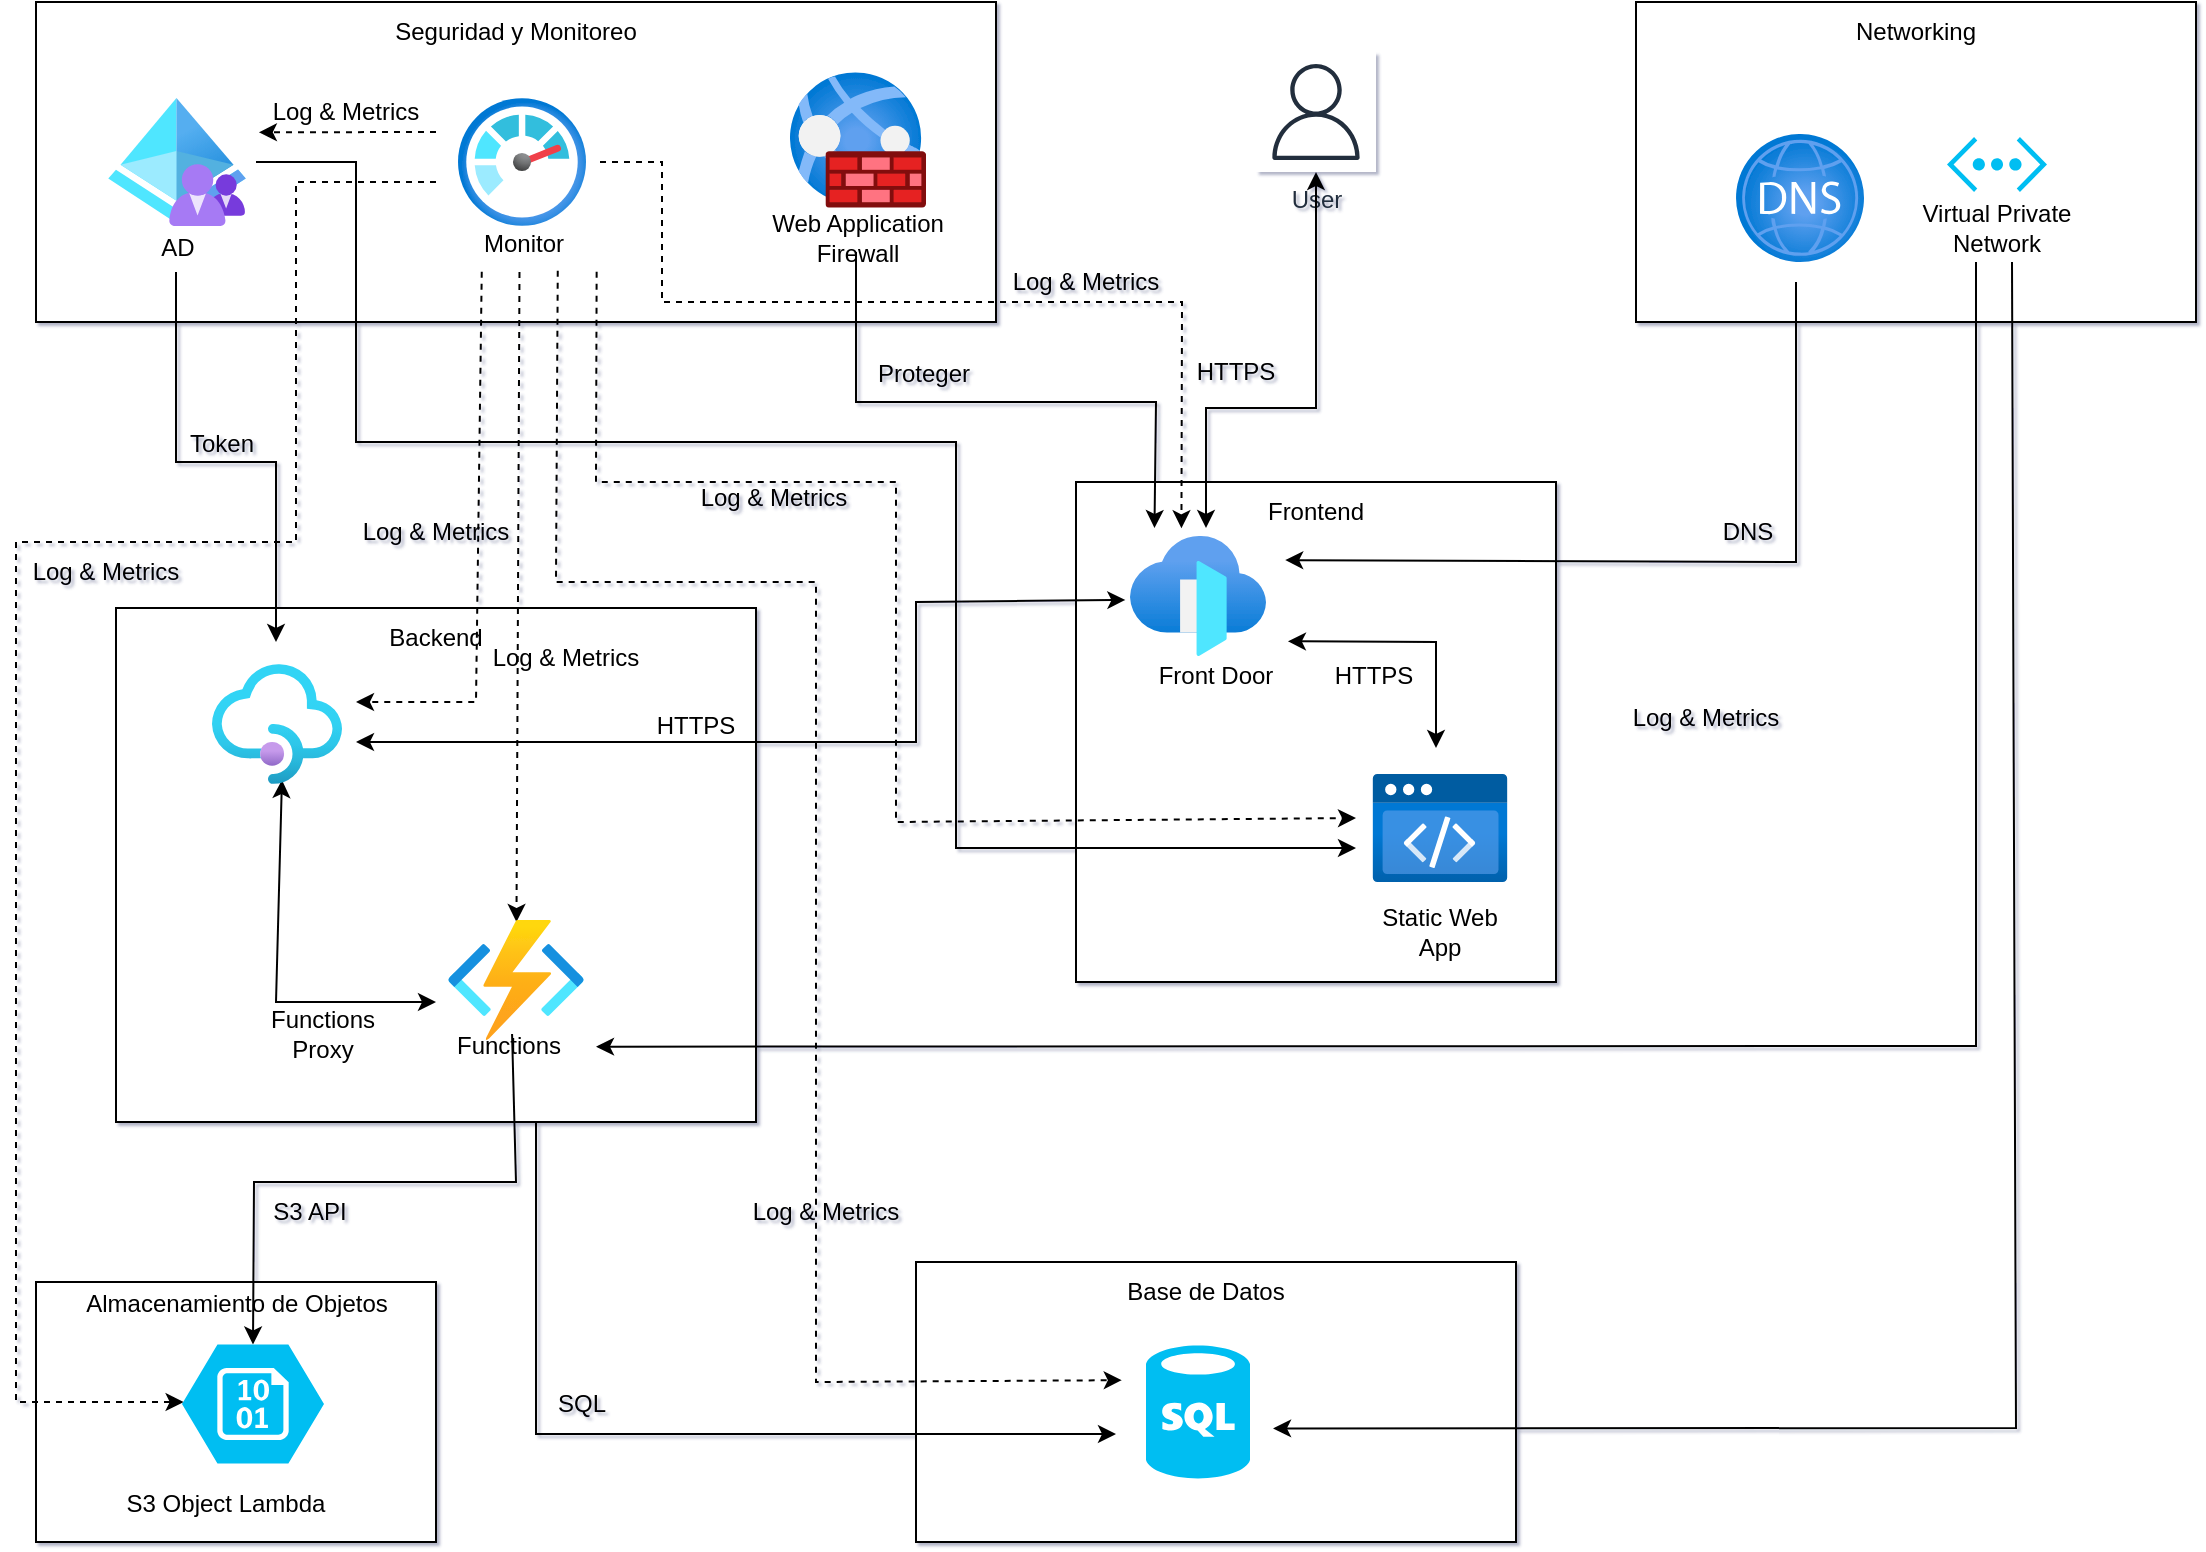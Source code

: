 <mxfile version="24.7.16">
  <diagram name="Página-1" id="vrPS4DHkUxQbU-zEVjUs">
    <mxGraphModel dx="1619" dy="749" grid="0" gridSize="10" guides="1" tooltips="1" connect="1" arrows="1" fold="1" page="1" pageScale="1" pageWidth="1169" pageHeight="827" background="#FFFFFF" math="0" shadow="1">
      <root>
        <mxCell id="0" />
        <mxCell id="1" parent="0" />
        <mxCell id="qP-1R-feA82Y-g06vh5o-49" value="" style="rounded=0;whiteSpace=wrap;html=1;" parent="1" vertex="1">
          <mxGeometry x="51" y="40" width="480" height="160" as="geometry" />
        </mxCell>
        <mxCell id="qP-1R-feA82Y-g06vh5o-53" value="Seguridad y Monitoreo" style="text;html=1;align=center;verticalAlign=middle;whiteSpace=wrap;rounded=0;" parent="1" vertex="1">
          <mxGeometry x="211" y="40" width="160" height="30" as="geometry" />
        </mxCell>
        <mxCell id="qP-1R-feA82Y-g06vh5o-54" value="Token" style="text;html=1;align=center;verticalAlign=middle;whiteSpace=wrap;rounded=0;" parent="1" vertex="1">
          <mxGeometry x="114" y="246" width="60" height="30" as="geometry" />
        </mxCell>
        <mxCell id="qP-1R-feA82Y-g06vh5o-55" value="Log &amp;amp; Metrics" style="text;html=1;align=center;verticalAlign=middle;whiteSpace=wrap;rounded=0;" parent="1" vertex="1">
          <mxGeometry x="40.5" y="310" width="90" height="30" as="geometry" />
        </mxCell>
        <mxCell id="qP-1R-feA82Y-g06vh5o-56" value="Log &amp;amp; Metrics" style="text;html=1;align=center;verticalAlign=middle;whiteSpace=wrap;rounded=0;" parent="1" vertex="1">
          <mxGeometry x="206" y="290" width="90" height="30" as="geometry" />
        </mxCell>
        <mxCell id="qP-1R-feA82Y-g06vh5o-57" value="" style="rounded=0;whiteSpace=wrap;html=1;" parent="1" vertex="1">
          <mxGeometry x="91" y="343" width="320" height="257" as="geometry" />
        </mxCell>
        <mxCell id="qP-1R-feA82Y-g06vh5o-60" value="" style="rounded=0;whiteSpace=wrap;html=1;" parent="1" vertex="1">
          <mxGeometry x="51" y="680" width="200" height="130" as="geometry" />
        </mxCell>
        <mxCell id="qP-1R-feA82Y-g06vh5o-62" value="S3 API" style="text;html=1;align=center;verticalAlign=middle;whiteSpace=wrap;rounded=0;" parent="1" vertex="1">
          <mxGeometry x="143" y="630" width="90" height="30" as="geometry" />
        </mxCell>
        <mxCell id="qP-1R-feA82Y-g06vh5o-63" value="" style="rounded=0;whiteSpace=wrap;html=1;" parent="1" vertex="1">
          <mxGeometry x="851" y="40" width="280" height="160" as="geometry" />
        </mxCell>
        <mxCell id="qP-1R-feA82Y-g06vh5o-66" value="Networking" style="text;html=1;align=center;verticalAlign=middle;whiteSpace=wrap;rounded=0;" parent="1" vertex="1">
          <mxGeometry x="961" y="40" width="60" height="30" as="geometry" />
        </mxCell>
        <mxCell id="qP-1R-feA82Y-g06vh5o-67" value="" style="rounded=0;whiteSpace=wrap;html=1;" parent="1" vertex="1">
          <mxGeometry x="571" y="280" width="240" height="250" as="geometry" />
        </mxCell>
        <mxCell id="qP-1R-feA82Y-g06vh5o-70" value="" style="rounded=0;whiteSpace=wrap;html=1;" parent="1" vertex="1">
          <mxGeometry x="491" y="670" width="300" height="140" as="geometry" />
        </mxCell>
        <mxCell id="qP-1R-feA82Y-g06vh5o-72" value="SQL" style="text;html=1;align=center;verticalAlign=middle;whiteSpace=wrap;rounded=0;" parent="1" vertex="1">
          <mxGeometry x="294" y="726" width="60" height="30" as="geometry" />
        </mxCell>
        <mxCell id="qP-1R-feA82Y-g06vh5o-73" value="Base de Datos" style="text;html=1;align=center;verticalAlign=middle;whiteSpace=wrap;rounded=0;" parent="1" vertex="1">
          <mxGeometry x="591" y="670" width="90" height="30" as="geometry" />
        </mxCell>
        <mxCell id="qP-1R-feA82Y-g06vh5o-74" value="S3 Object Lambda" style="text;html=1;align=center;verticalAlign=middle;whiteSpace=wrap;rounded=0;" parent="1" vertex="1">
          <mxGeometry x="81" y="776" width="130" height="30" as="geometry" />
        </mxCell>
        <mxCell id="qP-1R-feA82Y-g06vh5o-75" value="Almacenamiento de Objetos" style="text;html=1;align=center;verticalAlign=middle;whiteSpace=wrap;rounded=0;" parent="1" vertex="1">
          <mxGeometry x="68.5" y="676" width="165" height="30" as="geometry" />
        </mxCell>
        <mxCell id="qP-1R-feA82Y-g06vh5o-76" value="Frontend" style="text;html=1;align=center;verticalAlign=middle;whiteSpace=wrap;rounded=0;" parent="1" vertex="1">
          <mxGeometry x="661" y="280" width="60" height="30" as="geometry" />
        </mxCell>
        <mxCell id="qP-1R-feA82Y-g06vh5o-77" value="Static Web App" style="text;html=1;align=center;verticalAlign=middle;whiteSpace=wrap;rounded=0;strokeColor=none;strokeWidth=1;fontStyle=0" parent="1" vertex="1">
          <mxGeometry x="723" y="490" width="60" height="30" as="geometry" />
        </mxCell>
        <mxCell id="qP-1R-feA82Y-g06vh5o-78" value="HTTPS" style="text;html=1;align=center;verticalAlign=middle;whiteSpace=wrap;rounded=0;" parent="1" vertex="1">
          <mxGeometry x="351" y="387" width="60" height="30" as="geometry" />
        </mxCell>
        <mxCell id="qP-1R-feA82Y-g06vh5o-79" value="HTTPS" style="text;html=1;align=center;verticalAlign=middle;whiteSpace=wrap;rounded=0;" parent="1" vertex="1">
          <mxGeometry x="690" y="362" width="60" height="30" as="geometry" />
        </mxCell>
        <mxCell id="qP-1R-feA82Y-g06vh5o-80" value="DNS" style="text;html=1;align=center;verticalAlign=middle;whiteSpace=wrap;rounded=0;" parent="1" vertex="1">
          <mxGeometry x="877" y="290" width="60" height="30" as="geometry" />
        </mxCell>
        <mxCell id="qP-1R-feA82Y-g06vh5o-81" value="Proteger" style="text;html=1;align=center;verticalAlign=middle;whiteSpace=wrap;rounded=0;" parent="1" vertex="1">
          <mxGeometry x="465" y="211" width="60" height="30" as="geometry" />
        </mxCell>
        <mxCell id="qP-1R-feA82Y-g06vh5o-83" value="Log &amp;amp; Metrics" style="text;html=1;align=center;verticalAlign=middle;whiteSpace=wrap;rounded=0;" parent="1" vertex="1">
          <mxGeometry x="841" y="383" width="90" height="30" as="geometry" />
        </mxCell>
        <mxCell id="qP-1R-feA82Y-g06vh5o-85" value="Backend" style="text;html=1;align=center;verticalAlign=middle;whiteSpace=wrap;rounded=0;" parent="1" vertex="1">
          <mxGeometry x="221" y="343" width="60" height="30" as="geometry" />
        </mxCell>
        <mxCell id="qP-1R-feA82Y-g06vh5o-86" style="edgeStyle=none;rounded=0;orthogonalLoop=1;jettySize=auto;html=1;" parent="1" edge="1">
          <mxGeometry relative="1" as="geometry">
            <Array as="points">
              <mxPoint x="121" y="270" />
              <mxPoint x="171" y="270" />
            </Array>
            <mxPoint x="121" y="175" as="sourcePoint" />
            <mxPoint x="171" y="360" as="targetPoint" />
          </mxGeometry>
        </mxCell>
        <mxCell id="qP-1R-feA82Y-g06vh5o-90" value="" style="endArrow=classic;html=1;rounded=0;exitX=0.471;exitY=0.95;exitDx=0;exitDy=0;exitPerimeter=0;entryX=0.5;entryY=0;entryDx=0;entryDy=0;entryPerimeter=0;" parent="1" source="-OLmonNR6ef6LMbNB5sj-6" target="-OLmonNR6ef6LMbNB5sj-7" edge="1">
          <mxGeometry width="50" height="50" relative="1" as="geometry">
            <mxPoint x="291" y="600" as="sourcePoint" />
            <mxPoint x="151" y="701" as="targetPoint" />
            <Array as="points">
              <mxPoint x="291" y="630" />
              <mxPoint x="160" y="630" />
            </Array>
          </mxGeometry>
        </mxCell>
        <mxCell id="qP-1R-feA82Y-g06vh5o-91" value="" style="endArrow=classic;html=1;rounded=0;exitX=0.625;exitY=1;exitDx=0;exitDy=0;exitPerimeter=0;" parent="1" edge="1">
          <mxGeometry width="50" height="50" relative="1" as="geometry">
            <mxPoint x="301" y="600" as="sourcePoint" />
            <mxPoint x="591" y="756" as="targetPoint" />
            <Array as="points">
              <mxPoint x="301" y="756" />
            </Array>
          </mxGeometry>
        </mxCell>
        <mxCell id="qP-1R-feA82Y-g06vh5o-92" value="" style="endArrow=classic;html=1;rounded=0;entryX=0.178;entryY=0;entryDx=0;entryDy=0;entryPerimeter=0;" parent="1" edge="1">
          <mxGeometry width="50" height="50" relative="1" as="geometry">
            <mxPoint x="461" y="165" as="sourcePoint" />
            <mxPoint x="610.24" y="303" as="targetPoint" />
            <Array as="points">
              <mxPoint x="461" y="240" />
              <mxPoint x="611" y="240" />
            </Array>
          </mxGeometry>
        </mxCell>
        <mxCell id="qP-1R-feA82Y-g06vh5o-98" value="" style="endArrow=classic;html=1;rounded=0;entryX=0.995;entryY=0.146;entryDx=0;entryDy=0;entryPerimeter=0;" parent="1" edge="1">
          <mxGeometry width="50" height="50" relative="1" as="geometry">
            <mxPoint x="931" y="180" as="sourcePoint" />
            <mxPoint x="675.6" y="319.06" as="targetPoint" />
            <Array as="points">
              <mxPoint x="931" y="320" />
            </Array>
          </mxGeometry>
        </mxCell>
        <mxCell id="qP-1R-feA82Y-g06vh5o-100" value="User" style="sketch=0;outlineConnect=0;fontColor=#232F3E;gradientColor=none;strokeColor=#232F3E;fillColor=#ffffff;dashed=0;verticalLabelPosition=bottom;verticalAlign=top;align=center;html=1;fontSize=12;fontStyle=0;aspect=fixed;shape=mxgraph.aws4.resourceIcon;resIcon=mxgraph.aws4.user;" parent="1" vertex="1">
          <mxGeometry x="661" y="65" width="60" height="60" as="geometry" />
        </mxCell>
        <mxCell id="qP-1R-feA82Y-g06vh5o-101" value="" style="endArrow=classic;startArrow=classic;html=1;rounded=0;" parent="1" target="qP-1R-feA82Y-g06vh5o-100" edge="1">
          <mxGeometry width="50" height="50" relative="1" as="geometry">
            <mxPoint x="636" y="303" as="sourcePoint" />
            <mxPoint x="691" y="128" as="targetPoint" />
            <Array as="points">
              <mxPoint x="636" y="243" />
              <mxPoint x="691" y="243" />
            </Array>
          </mxGeometry>
        </mxCell>
        <mxCell id="qP-1R-feA82Y-g06vh5o-102" value="HTTPS" style="text;html=1;align=center;verticalAlign=middle;whiteSpace=wrap;rounded=0;" parent="1" vertex="1">
          <mxGeometry x="621" y="210" width="60" height="30" as="geometry" />
        </mxCell>
        <mxCell id="qP-1R-feA82Y-g06vh5o-103" value="" style="endArrow=classic;startArrow=classic;html=1;rounded=0;exitX=1.012;exitY=0.515;exitDx=0;exitDy=0;exitPerimeter=0;" parent="1" edge="1">
          <mxGeometry width="50" height="50" relative="1" as="geometry">
            <mxPoint x="676.96" y="359.65" as="sourcePoint" />
            <mxPoint x="751" y="413" as="targetPoint" />
            <Array as="points">
              <mxPoint x="751" y="360" />
            </Array>
          </mxGeometry>
        </mxCell>
        <mxCell id="qP-1R-feA82Y-g06vh5o-104" value="" style="endArrow=classic;startArrow=classic;html=1;rounded=0;entryX=-0.004;entryY=0.327;entryDx=0;entryDy=0;entryPerimeter=0;" parent="1" edge="1">
          <mxGeometry width="50" height="50" relative="1" as="geometry">
            <mxPoint x="211" y="410" as="sourcePoint" />
            <mxPoint x="595.68" y="338.97" as="targetPoint" />
            <Array as="points">
              <mxPoint x="291" y="410" />
              <mxPoint x="491" y="410" />
              <mxPoint x="491" y="340" />
            </Array>
          </mxGeometry>
        </mxCell>
        <mxCell id="qP-1R-feA82Y-g06vh5o-105" value="" style="endArrow=classic;startArrow=classic;html=1;rounded=0;entryX=0.538;entryY=0.967;entryDx=0;entryDy=0;entryPerimeter=0;" parent="1" target="-OLmonNR6ef6LMbNB5sj-5" edge="1">
          <mxGeometry width="50" height="50" relative="1" as="geometry">
            <mxPoint x="251" y="540" as="sourcePoint" />
            <mxPoint x="171" y="470" as="targetPoint" />
            <Array as="points">
              <mxPoint x="171" y="540" />
            </Array>
          </mxGeometry>
        </mxCell>
        <mxCell id="qP-1R-feA82Y-g06vh5o-106" value="Functions Proxy" style="text;html=1;align=center;verticalAlign=middle;whiteSpace=wrap;rounded=0;" parent="1" vertex="1">
          <mxGeometry x="151" y="541" width="87" height="30" as="geometry" />
        </mxCell>
        <mxCell id="qP-1R-feA82Y-g06vh5o-107" value="" style="endArrow=classic;html=1;rounded=0;" parent="1" edge="1">
          <mxGeometry width="50" height="50" relative="1" as="geometry">
            <mxPoint x="161" y="120" as="sourcePoint" />
            <mxPoint x="711" y="463" as="targetPoint" />
            <Array as="points">
              <mxPoint x="211" y="120" />
              <mxPoint x="211" y="260" />
              <mxPoint x="511" y="260" />
              <mxPoint x="511" y="463" />
            </Array>
          </mxGeometry>
        </mxCell>
        <mxCell id="qP-1R-feA82Y-g06vh5o-108" value="" style="endArrow=classic;html=1;rounded=0;entryX=0.994;entryY=0.472;entryDx=0;entryDy=0;entryPerimeter=0;" parent="1" edge="1">
          <mxGeometry width="50" height="50" relative="1" as="geometry">
            <mxPoint x="1039" y="170" as="sourcePoint" />
            <mxPoint x="669.52" y="753.2" as="targetPoint" />
            <Array as="points">
              <mxPoint x="1041" y="753" />
            </Array>
          </mxGeometry>
        </mxCell>
        <mxCell id="qP-1R-feA82Y-g06vh5o-109" value="" style="endArrow=classic;html=1;rounded=0;" parent="1" edge="1">
          <mxGeometry width="50" height="50" relative="1" as="geometry">
            <mxPoint x="1021" y="170" as="sourcePoint" />
            <mxPoint x="331" y="562.319" as="targetPoint" />
            <Array as="points">
              <mxPoint x="1021" y="562" />
            </Array>
          </mxGeometry>
        </mxCell>
        <mxCell id="qP-1R-feA82Y-g06vh5o-110" value="" style="endArrow=classic;html=1;rounded=0;entryX=1.018;entryY=0.365;entryDx=0;entryDy=0;entryPerimeter=0;dashed=1;" parent="1" edge="1">
          <mxGeometry width="50" height="50" relative="1" as="geometry">
            <mxPoint x="251" y="105" as="sourcePoint" />
            <mxPoint x="162.44" y="105.15" as="targetPoint" />
            <Array as="points" />
          </mxGeometry>
        </mxCell>
        <mxCell id="qP-1R-feA82Y-g06vh5o-111" value="" style="endArrow=classic;html=1;rounded=0;dashed=1;entryX=0.036;entryY=0.231;entryDx=0;entryDy=0;entryPerimeter=0;exitX=0.736;exitY=0.994;exitDx=0;exitDy=0;exitPerimeter=0;" parent="1" edge="1">
          <mxGeometry width="50" height="50" relative="1" as="geometry">
            <mxPoint x="311.88" y="174.34" as="sourcePoint" />
            <mxPoint x="593.88" y="729.1" as="targetPoint" />
            <Array as="points">
              <mxPoint x="311" y="330" />
              <mxPoint x="441" y="330" />
              <mxPoint x="441" y="730" />
            </Array>
          </mxGeometry>
        </mxCell>
        <mxCell id="qP-1R-feA82Y-g06vh5o-112" value="" style="endArrow=classic;html=1;rounded=0;dashed=1;entryX=0.309;entryY=-0.017;entryDx=0;entryDy=0;entryPerimeter=0;" parent="1" edge="1">
          <mxGeometry width="50" height="50" relative="1" as="geometry">
            <mxPoint x="333" y="120" as="sourcePoint" />
            <mxPoint x="623.72" y="303.13" as="targetPoint" />
            <Array as="points">
              <mxPoint x="364" y="120" />
              <mxPoint x="364" y="190" />
              <mxPoint x="624" y="190" />
            </Array>
          </mxGeometry>
        </mxCell>
        <mxCell id="qP-1R-feA82Y-g06vh5o-113" value="" style="endArrow=classic;html=1;rounded=0;dashed=1;exitX=0.036;exitY=0.999;exitDx=0;exitDy=0;exitPerimeter=0;" parent="1" edge="1">
          <mxGeometry width="50" height="50" relative="1" as="geometry">
            <mxPoint x="273.88" y="174.89" as="sourcePoint" />
            <mxPoint x="211" y="390" as="targetPoint" />
            <Array as="points">
              <mxPoint x="271" y="390" />
            </Array>
          </mxGeometry>
        </mxCell>
        <mxCell id="qP-1R-feA82Y-g06vh5o-114" value="" style="endArrow=classic;html=1;rounded=0;dashed=1;" parent="1" edge="1">
          <mxGeometry width="50" height="50" relative="1" as="geometry">
            <mxPoint x="292.744" y="175" as="sourcePoint" />
            <mxPoint x="291.233" y="500" as="targetPoint" />
          </mxGeometry>
        </mxCell>
        <mxCell id="qP-1R-feA82Y-g06vh5o-115" value="" style="endArrow=classic;html=1;rounded=0;dashed=1;entryX=0;entryY=0.35;entryDx=0;entryDy=0;entryPerimeter=0;exitX=0.979;exitY=0.999;exitDx=0;exitDy=0;exitPerimeter=0;" parent="1" edge="1">
          <mxGeometry width="50" height="50" relative="1" as="geometry">
            <mxPoint x="331.32" y="174.89" as="sourcePoint" />
            <mxPoint x="711" y="448" as="targetPoint" />
            <Array as="points">
              <mxPoint x="331" y="280" />
              <mxPoint x="481" y="280" />
              <mxPoint x="481" y="450" />
            </Array>
          </mxGeometry>
        </mxCell>
        <mxCell id="qP-1R-feA82Y-g06vh5o-116" value="" style="endArrow=classic;html=1;rounded=0;dashed=1;" parent="1" edge="1">
          <mxGeometry width="50" height="50" relative="1" as="geometry">
            <mxPoint x="251" y="130" as="sourcePoint" />
            <mxPoint x="124.812" y="740" as="targetPoint" />
            <Array as="points">
              <mxPoint x="181" y="130" />
              <mxPoint x="181" y="310" />
              <mxPoint x="41" y="310" />
              <mxPoint x="41" y="740" />
            </Array>
          </mxGeometry>
        </mxCell>
        <mxCell id="qP-1R-feA82Y-g06vh5o-117" value="Log &amp;amp; Metrics" style="text;html=1;align=center;verticalAlign=middle;whiteSpace=wrap;rounded=0;" parent="1" vertex="1">
          <mxGeometry x="271" y="353" width="90" height="30" as="geometry" />
        </mxCell>
        <mxCell id="qP-1R-feA82Y-g06vh5o-118" value="Log &amp;amp; Metrics" style="text;html=1;align=center;verticalAlign=middle;whiteSpace=wrap;rounded=0;" parent="1" vertex="1">
          <mxGeometry x="401" y="630" width="90" height="30" as="geometry" />
        </mxCell>
        <mxCell id="qP-1R-feA82Y-g06vh5o-119" value="Log &amp;amp; Metrics" style="text;html=1;align=center;verticalAlign=middle;whiteSpace=wrap;rounded=0;" parent="1" vertex="1">
          <mxGeometry x="375" y="273" width="90" height="30" as="geometry" />
        </mxCell>
        <mxCell id="qP-1R-feA82Y-g06vh5o-120" value="Log &amp;amp; Metrics" style="text;html=1;align=center;verticalAlign=middle;whiteSpace=wrap;rounded=0;" parent="1" vertex="1">
          <mxGeometry x="161" y="80" width="90" height="30" as="geometry" />
        </mxCell>
        <mxCell id="qP-1R-feA82Y-g06vh5o-121" value="Log &amp;amp; Metrics" style="text;html=1;align=center;verticalAlign=middle;whiteSpace=wrap;rounded=0;" parent="1" vertex="1">
          <mxGeometry x="531" y="165" width="90" height="30" as="geometry" />
        </mxCell>
        <mxCell id="-OLmonNR6ef6LMbNB5sj-1" value="" style="image;aspect=fixed;html=1;points=[];align=center;fontSize=12;image=img/lib/azure2/identity/Azure_AD_B2C.svg;" vertex="1" parent="1">
          <mxGeometry x="87" y="88" width="69" height="64" as="geometry" />
        </mxCell>
        <mxCell id="-OLmonNR6ef6LMbNB5sj-2" value="" style="image;aspect=fixed;html=1;points=[];align=center;fontSize=12;image=img/lib/azure2/networking/DNS_Zones.svg;" vertex="1" parent="1">
          <mxGeometry x="901" y="106" width="64" height="64" as="geometry" />
        </mxCell>
        <mxCell id="-OLmonNR6ef6LMbNB5sj-3" value="" style="verticalLabelPosition=bottom;html=1;verticalAlign=top;align=center;strokeColor=none;fillColor=#00BEF2;shape=mxgraph.azure.virtual_network;pointerEvents=1;" vertex="1" parent="1">
          <mxGeometry x="1006.5" y="107.5" width="50" height="27.5" as="geometry" />
        </mxCell>
        <mxCell id="-OLmonNR6ef6LMbNB5sj-5" value="" style="image;aspect=fixed;html=1;points=[];align=center;fontSize=12;image=img/lib/azure2/app_services/API_Management_Services.svg;" vertex="1" parent="1">
          <mxGeometry x="139" y="371" width="65" height="60" as="geometry" />
        </mxCell>
        <mxCell id="-OLmonNR6ef6LMbNB5sj-6" value="" style="image;aspect=fixed;html=1;points=[];align=center;fontSize=12;image=img/lib/azure2/compute/Function_Apps.svg;" vertex="1" parent="1">
          <mxGeometry x="257" y="499" width="68" height="60" as="geometry" />
        </mxCell>
        <mxCell id="-OLmonNR6ef6LMbNB5sj-7" value="" style="verticalLabelPosition=bottom;html=1;verticalAlign=top;align=center;strokeColor=none;fillColor=#00BEF2;shape=mxgraph.azure.storage_blob;" vertex="1" parent="1">
          <mxGeometry x="124" y="711.25" width="71" height="59.5" as="geometry" />
        </mxCell>
        <mxCell id="-OLmonNR6ef6LMbNB5sj-8" value="" style="verticalLabelPosition=bottom;html=1;verticalAlign=top;align=center;strokeColor=none;fillColor=#00BEF2;shape=mxgraph.azure.sql_database;" vertex="1" parent="1">
          <mxGeometry x="606" y="711.75" width="52" height="66.5" as="geometry" />
        </mxCell>
        <mxCell id="-OLmonNR6ef6LMbNB5sj-9" value="" style="image;aspect=fixed;html=1;points=[];align=center;fontSize=12;image=img/lib/azure2/management_governance/Monitor.svg;" vertex="1" parent="1">
          <mxGeometry x="262" y="88" width="64" height="64" as="geometry" />
        </mxCell>
        <mxCell id="-OLmonNR6ef6LMbNB5sj-12" value="" style="image;aspect=fixed;html=1;points=[];align=center;fontSize=12;image=img/lib/azure2/preview/Static_Apps.svg;" vertex="1" parent="1">
          <mxGeometry x="719" y="426" width="68" height="54" as="geometry" />
        </mxCell>
        <mxCell id="-OLmonNR6ef6LMbNB5sj-13" value="Front Door" style="text;html=1;align=center;verticalAlign=middle;whiteSpace=wrap;rounded=0;strokeColor=none;strokeWidth=1;fontStyle=0" vertex="1" parent="1">
          <mxGeometry x="611" y="362" width="60" height="30" as="geometry" />
        </mxCell>
        <mxCell id="-OLmonNR6ef6LMbNB5sj-15" value="Virtual Private Network" style="text;html=1;align=center;verticalAlign=middle;whiteSpace=wrap;rounded=0;" vertex="1" parent="1">
          <mxGeometry x="990" y="137.5" width="83" height="30" as="geometry" />
        </mxCell>
        <mxCell id="-OLmonNR6ef6LMbNB5sj-16" value="Monitor" style="text;html=1;align=center;verticalAlign=middle;whiteSpace=wrap;rounded=0;strokeColor=none;strokeWidth=1;fontStyle=0" vertex="1" parent="1">
          <mxGeometry x="265" y="146" width="60" height="30" as="geometry" />
        </mxCell>
        <mxCell id="-OLmonNR6ef6LMbNB5sj-17" value="" style="image;aspect=fixed;html=1;points=[];align=center;fontSize=12;image=img/lib/azure2/networking/Front_Doors.svg;" vertex="1" parent="1">
          <mxGeometry x="598" y="307" width="68" height="60" as="geometry" />
        </mxCell>
        <mxCell id="-OLmonNR6ef6LMbNB5sj-18" value="" style="image;aspect=fixed;html=1;points=[];align=center;fontSize=12;image=img/lib/azure2/networking/Web_Application_Firewall_Policies_WAF.svg;" vertex="1" parent="1">
          <mxGeometry x="428" y="75" width="68" height="68" as="geometry" />
        </mxCell>
        <mxCell id="-OLmonNR6ef6LMbNB5sj-19" value="Web Application Firewall" style="text;html=1;align=center;verticalAlign=middle;whiteSpace=wrap;rounded=0;strokeColor=none;strokeWidth=1;fontStyle=0" vertex="1" parent="1">
          <mxGeometry x="415" y="143" width="94" height="30" as="geometry" />
        </mxCell>
        <mxCell id="-OLmonNR6ef6LMbNB5sj-20" value="AD" style="text;html=1;align=center;verticalAlign=middle;whiteSpace=wrap;rounded=0;strokeColor=none;strokeWidth=1;fontStyle=0" vertex="1" parent="1">
          <mxGeometry x="91.5" y="148" width="60" height="30" as="geometry" />
        </mxCell>
        <mxCell id="-OLmonNR6ef6LMbNB5sj-21" value="Functions&lt;div&gt;&lt;br&gt;&lt;/div&gt;" style="text;html=1;align=center;verticalAlign=middle;whiteSpace=wrap;rounded=0;" vertex="1" parent="1">
          <mxGeometry x="244" y="554" width="87" height="30" as="geometry" />
        </mxCell>
      </root>
    </mxGraphModel>
  </diagram>
</mxfile>
